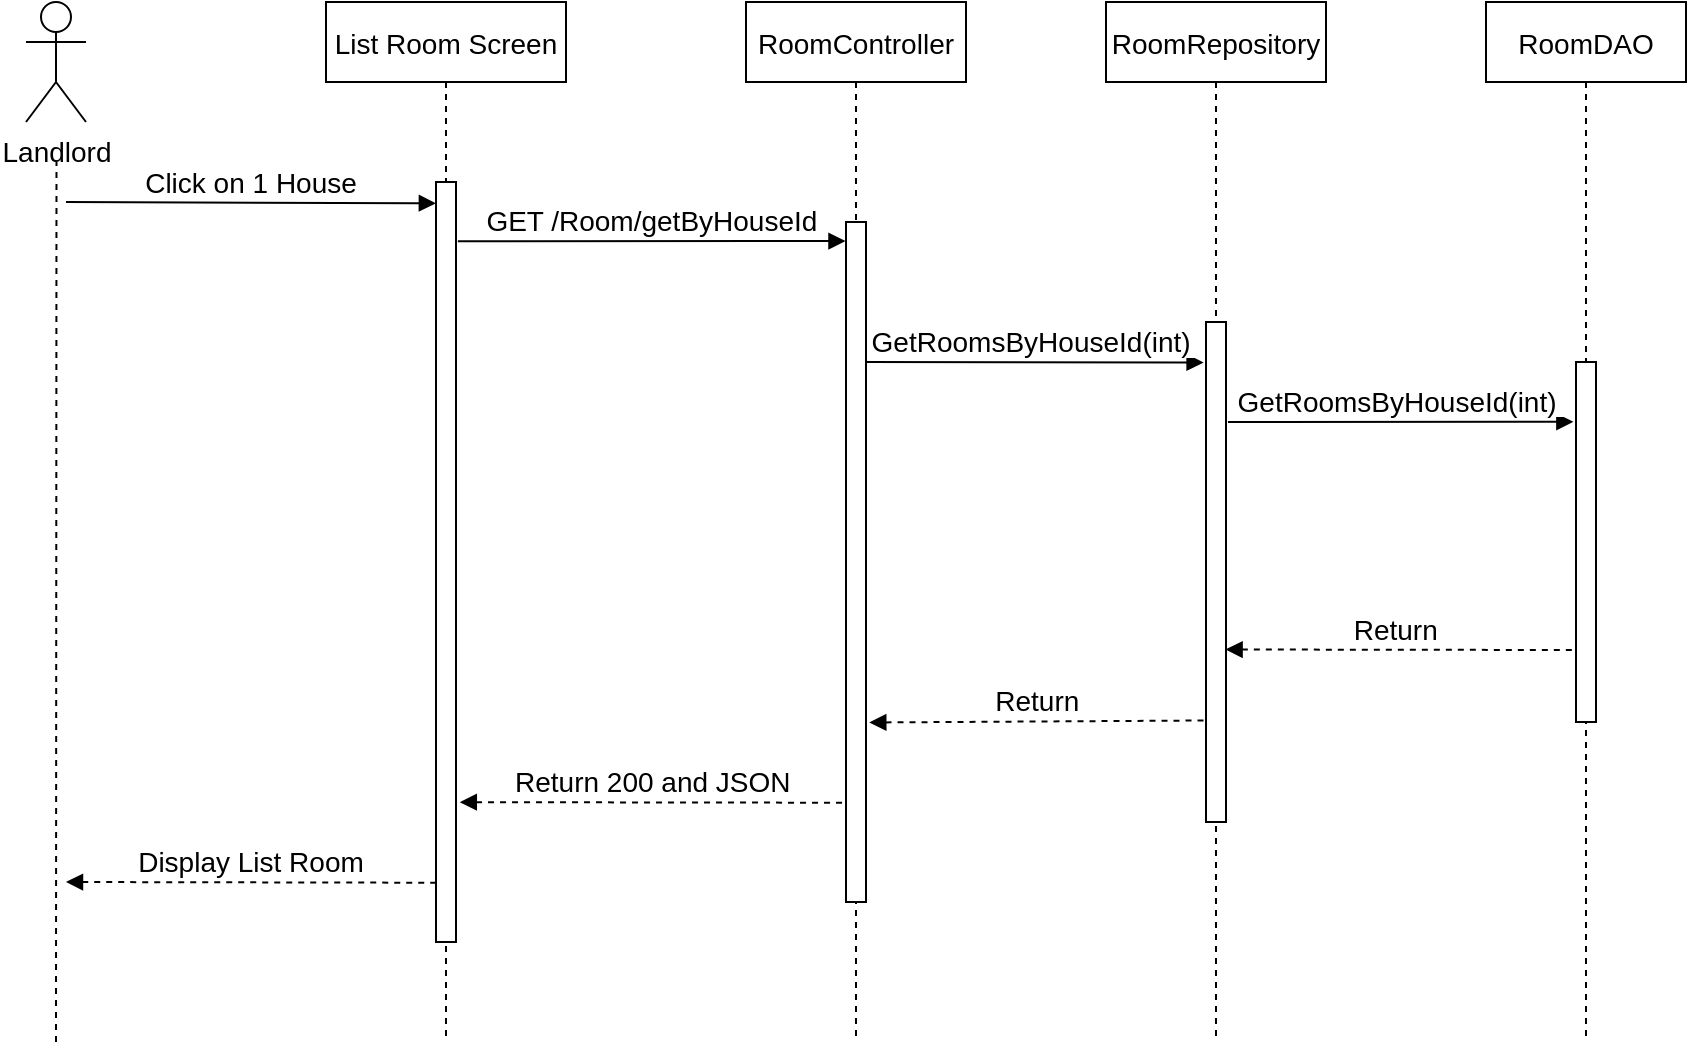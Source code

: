 <mxfile version="20.7.4" type="device"><diagram id="wWYhizDeI9Gv9_lHAjw7" name="Trang-1"><mxGraphModel dx="1661" dy="487" grid="1" gridSize="10" guides="1" tooltips="1" connect="1" arrows="1" fold="1" page="1" pageScale="1" pageWidth="827" pageHeight="1169" math="0" shadow="0"><root><mxCell id="0"/><mxCell id="1" parent="0"/><mxCell id="ATnXjMHGNBtzKZYLtRZw-1" value="List Room Screen" style="shape=umlLifeline;perimeter=lifelinePerimeter;container=1;collapsible=0;recursiveResize=0;rounded=0;shadow=0;strokeWidth=1;fontSize=14;" parent="1" vertex="1"><mxGeometry x="120" y="80" width="120" height="520" as="geometry"/></mxCell><mxCell id="ATnXjMHGNBtzKZYLtRZw-2" value="" style="points=[];perimeter=orthogonalPerimeter;rounded=0;shadow=0;strokeWidth=1;fontSize=14;" parent="ATnXjMHGNBtzKZYLtRZw-1" vertex="1"><mxGeometry x="55" y="90" width="10" height="380" as="geometry"/></mxCell><mxCell id="ATnXjMHGNBtzKZYLtRZw-3" value="RoomController" style="shape=umlLifeline;perimeter=lifelinePerimeter;container=1;collapsible=0;recursiveResize=0;rounded=0;shadow=0;strokeWidth=1;fontSize=14;" parent="1" vertex="1"><mxGeometry x="330" y="80" width="110" height="520" as="geometry"/></mxCell><mxCell id="ATnXjMHGNBtzKZYLtRZw-4" value="" style="points=[];perimeter=orthogonalPerimeter;rounded=0;shadow=0;strokeWidth=1;fontSize=14;" parent="ATnXjMHGNBtzKZYLtRZw-3" vertex="1"><mxGeometry x="50" y="110" width="10" height="340" as="geometry"/></mxCell><mxCell id="ATnXjMHGNBtzKZYLtRZw-5" value="Landlord" style="shape=umlActor;verticalLabelPosition=bottom;verticalAlign=top;html=1;outlineConnect=0;fontSize=14;" parent="1" vertex="1"><mxGeometry x="-30" y="80" width="30" height="60" as="geometry"/></mxCell><mxCell id="ATnXjMHGNBtzKZYLtRZw-6" value="" style="endArrow=none;dashed=1;html=1;rounded=0;startArrow=none;fontSize=14;" parent="1" edge="1"><mxGeometry width="50" height="50" relative="1" as="geometry"><mxPoint x="-15" y="600" as="sourcePoint"/><mxPoint x="-14.75" y="160" as="targetPoint"/></mxGeometry></mxCell><mxCell id="ATnXjMHGNBtzKZYLtRZw-7" value="Click on 1 House" style="verticalAlign=bottom;endArrow=block;entryX=-0.007;entryY=0.028;shadow=0;strokeWidth=1;entryDx=0;entryDy=0;entryPerimeter=0;fontSize=14;" parent="1" target="ATnXjMHGNBtzKZYLtRZw-2" edge="1"><mxGeometry relative="1" as="geometry"><mxPoint x="-10" y="180" as="sourcePoint"/><mxPoint x="160" y="180.0" as="targetPoint"/></mxGeometry></mxCell><mxCell id="ATnXjMHGNBtzKZYLtRZw-8" value="GET /Room/getByHouseId" style="verticalAlign=bottom;endArrow=block;shadow=0;strokeWidth=1;entryX=-0.026;entryY=0.028;entryDx=0;entryDy=0;entryPerimeter=0;exitX=1.094;exitY=0.078;exitDx=0;exitDy=0;exitPerimeter=0;fontSize=14;" parent="1" source="ATnXjMHGNBtzKZYLtRZw-2" target="ATnXjMHGNBtzKZYLtRZw-4" edge="1"><mxGeometry relative="1" as="geometry"><mxPoint x="190" y="190" as="sourcePoint"/><mxPoint x="360" y="189" as="targetPoint"/></mxGeometry></mxCell><mxCell id="ATnXjMHGNBtzKZYLtRZw-9" value="RoomRepository" style="shape=umlLifeline;perimeter=lifelinePerimeter;container=1;collapsible=0;recursiveResize=0;rounded=0;shadow=0;strokeWidth=1;fontSize=14;" parent="1" vertex="1"><mxGeometry x="510" y="80" width="110" height="520" as="geometry"/></mxCell><mxCell id="ATnXjMHGNBtzKZYLtRZw-10" value="" style="points=[];perimeter=orthogonalPerimeter;rounded=0;shadow=0;strokeWidth=1;fontSize=14;" parent="ATnXjMHGNBtzKZYLtRZw-9" vertex="1"><mxGeometry x="50" y="160" width="10" height="250" as="geometry"/></mxCell><mxCell id="ATnXjMHGNBtzKZYLtRZw-13" value="RoomDAO" style="shape=umlLifeline;perimeter=lifelinePerimeter;container=1;collapsible=0;recursiveResize=0;rounded=0;shadow=0;strokeWidth=1;fontSize=14;" parent="1" vertex="1"><mxGeometry x="700" y="80" width="100" height="520" as="geometry"/></mxCell><mxCell id="ATnXjMHGNBtzKZYLtRZw-14" value="" style="points=[];perimeter=orthogonalPerimeter;rounded=0;shadow=0;strokeWidth=1;fontSize=14;" parent="ATnXjMHGNBtzKZYLtRZw-13" vertex="1"><mxGeometry x="45" y="180" width="10" height="180" as="geometry"/></mxCell><mxCell id="ATnXjMHGNBtzKZYLtRZw-16" value="GetRoomsByHouseId(int) " style="verticalAlign=bottom;endArrow=block;shadow=0;strokeWidth=1;entryX=-0.12;entryY=0.081;entryDx=0;entryDy=0;entryPerimeter=0;fontSize=14;" parent="1" target="ATnXjMHGNBtzKZYLtRZw-10" edge="1"><mxGeometry relative="1" as="geometry"><mxPoint x="390" y="260" as="sourcePoint"/><mxPoint x="750" y="240" as="targetPoint"/></mxGeometry></mxCell><mxCell id="ATnXjMHGNBtzKZYLtRZw-17" value="GetRoomsByHouseId(int) " style="verticalAlign=bottom;endArrow=block;shadow=0;strokeWidth=1;exitX=1.097;exitY=0.2;exitDx=0;exitDy=0;exitPerimeter=0;entryX=-0.131;entryY=0.166;entryDx=0;entryDy=0;entryPerimeter=0;fontSize=14;" parent="1" source="ATnXjMHGNBtzKZYLtRZw-10" target="ATnXjMHGNBtzKZYLtRZw-14" edge="1"><mxGeometry relative="1" as="geometry"><mxPoint x="780" y="259.72" as="sourcePoint"/><mxPoint x="960" y="260" as="targetPoint"/></mxGeometry></mxCell><mxCell id="ATnXjMHGNBtzKZYLtRZw-18" value="Return " style="verticalAlign=bottom;endArrow=none;shadow=0;strokeWidth=1;endFill=0;startArrow=block;startFill=1;dashed=1;exitX=0.98;exitY=0.655;exitDx=0;exitDy=0;exitPerimeter=0;fontSize=14;entryX=-0.121;entryY=0.8;entryDx=0;entryDy=0;entryPerimeter=0;" parent="1" source="ATnXjMHGNBtzKZYLtRZw-10" target="ATnXjMHGNBtzKZYLtRZw-14" edge="1"><mxGeometry relative="1" as="geometry"><mxPoint x="780" y="390" as="sourcePoint"/><mxPoint x="740" y="404" as="targetPoint"/></mxGeometry></mxCell><mxCell id="ATnXjMHGNBtzKZYLtRZw-19" value="Return" style="verticalAlign=bottom;endArrow=none;shadow=0;strokeWidth=1;endFill=0;startArrow=block;startFill=1;dashed=1;entryX=-0.086;entryY=0.797;entryDx=0;entryDy=0;entryPerimeter=0;fontSize=14;exitX=1.164;exitY=0.736;exitDx=0;exitDy=0;exitPerimeter=0;" parent="1" target="ATnXjMHGNBtzKZYLtRZw-10" edge="1" source="ATnXjMHGNBtzKZYLtRZw-4"><mxGeometry relative="1" as="geometry"><mxPoint x="380" y="410" as="sourcePoint"/><mxPoint x="769.45" y="350" as="targetPoint"/></mxGeometry></mxCell><mxCell id="ATnXjMHGNBtzKZYLtRZw-20" value="Return 200 and JSON" style="verticalAlign=bottom;endArrow=none;shadow=0;strokeWidth=1;entryX=-0.049;entryY=0.854;entryDx=0;entryDy=0;entryPerimeter=0;endFill=0;startArrow=block;startFill=1;dashed=1;exitX=1.19;exitY=0.816;exitDx=0;exitDy=0;exitPerimeter=0;fontSize=14;" parent="1" source="ATnXjMHGNBtzKZYLtRZw-2" target="ATnXjMHGNBtzKZYLtRZw-4" edge="1"><mxGeometry relative="1" as="geometry"><mxPoint x="180" y="390" as="sourcePoint"/><mxPoint x="369.45" y="390" as="targetPoint"/></mxGeometry></mxCell><mxCell id="ATnXjMHGNBtzKZYLtRZw-21" value="Display List Room" style="verticalAlign=bottom;endArrow=none;shadow=0;strokeWidth=1;entryX=-0.034;entryY=0.922;entryDx=0;entryDy=0;entryPerimeter=0;endFill=0;startArrow=block;startFill=1;dashed=1;fontSize=14;" parent="1" target="ATnXjMHGNBtzKZYLtRZw-2" edge="1"><mxGeometry relative="1" as="geometry"><mxPoint x="-10" y="520.0" as="sourcePoint"/><mxPoint x="179.45" y="400" as="targetPoint"/></mxGeometry></mxCell></root></mxGraphModel></diagram></mxfile>